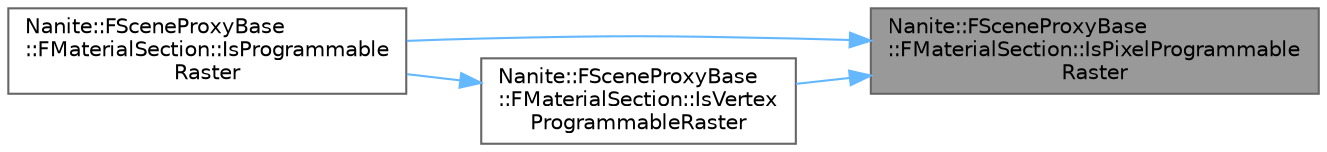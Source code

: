 digraph "Nanite::FSceneProxyBase::FMaterialSection::IsPixelProgrammableRaster"
{
 // INTERACTIVE_SVG=YES
 // LATEX_PDF_SIZE
  bgcolor="transparent";
  edge [fontname=Helvetica,fontsize=10,labelfontname=Helvetica,labelfontsize=10];
  node [fontname=Helvetica,fontsize=10,shape=box,height=0.2,width=0.4];
  rankdir="RL";
  Node1 [id="Node000001",label="Nanite::FSceneProxyBase\l::FMaterialSection::IsPixelProgrammable\lRaster",height=0.2,width=0.4,color="gray40", fillcolor="grey60", style="filled", fontcolor="black",tooltip=" "];
  Node1 -> Node2 [id="edge1_Node000001_Node000002",dir="back",color="steelblue1",style="solid",tooltip=" "];
  Node2 [id="Node000002",label="Nanite::FSceneProxyBase\l::FMaterialSection::IsProgrammable\lRaster",height=0.2,width=0.4,color="grey40", fillcolor="white", style="filled",URL="$d0/df5/structNanite_1_1FSceneProxyBase_1_1FMaterialSection.html#a916276ce6eade259fa720477425ff826",tooltip=" "];
  Node1 -> Node3 [id="edge2_Node000001_Node000003",dir="back",color="steelblue1",style="solid",tooltip=" "];
  Node3 [id="Node000003",label="Nanite::FSceneProxyBase\l::FMaterialSection::IsVertex\lProgrammableRaster",height=0.2,width=0.4,color="grey40", fillcolor="white", style="filled",URL="$d0/df5/structNanite_1_1FSceneProxyBase_1_1FMaterialSection.html#aa2fbb8a20d1ca4b9d4351a208afc8904",tooltip=" "];
  Node3 -> Node2 [id="edge3_Node000003_Node000002",dir="back",color="steelblue1",style="solid",tooltip=" "];
}
